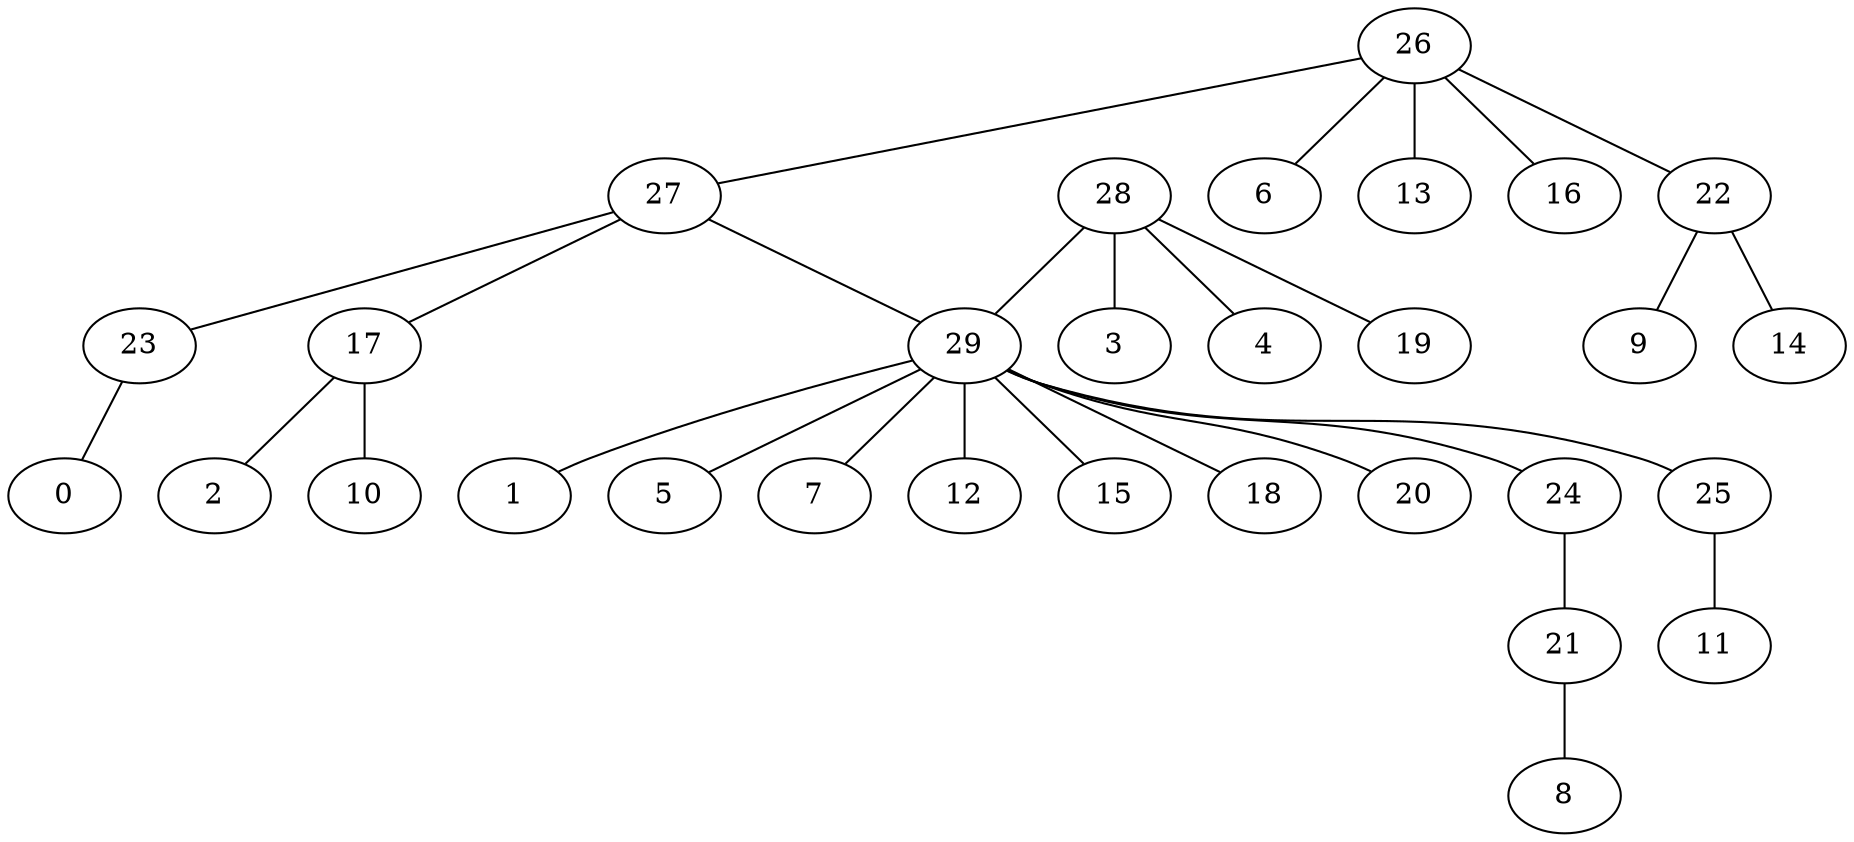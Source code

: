 graph G {
  0;
  1;
  2;
  3;
  4;
  5;
  6;
  7;
  8;
  9;
  10;
  11;
  12;
  13;
  14;
  15;
  16;
  17;
  18;
  19;
  20;
  21;
  22;
  23;
  24;
  25;
  26;
  27;
  28;
  29;
   28 -- 19;
   28 -- 29;
   29 -- 1;
   29 -- 5;
   29 -- 7;
   29 -- 12;
   29 -- 15;
   29 -- 18;
   29 -- 20;
   29 -- 24;
   29 -- 25;
   17 -- 2;
   17 -- 10;
   21 -- 8;
   22 -- 9;
   22 -- 14;
   23 -- 0;
   24 -- 21;
   25 -- 11;
   26 -- 6;
   26 -- 13;
   26 -- 16;
   26 -- 22;
   26 -- 27;
   27 -- 17;
   27 -- 23;
   27 -- 29;
   28 -- 3;
   28 -- 4;
}
